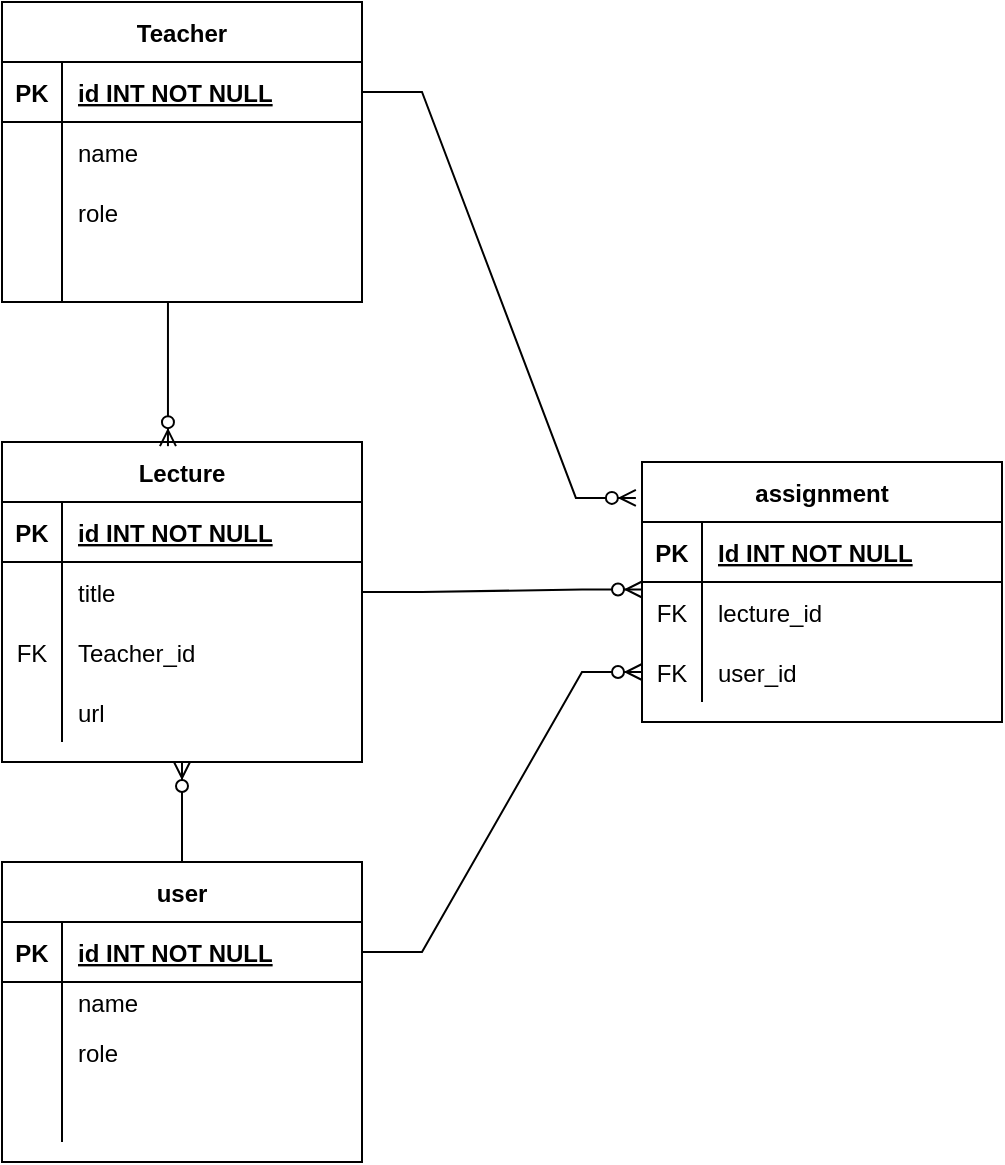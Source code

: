 <mxfile version="20.2.6" type="device"><diagram id="ENrcfHOWEzJU9Li65mCS" name="페이지-1"><mxGraphModel dx="1422" dy="705" grid="1" gridSize="10" guides="1" tooltips="1" connect="1" arrows="1" fold="1" page="1" pageScale="1" pageWidth="827" pageHeight="1169" math="0" shadow="0"><root><mxCell id="0"/><mxCell id="1" parent="0"/><mxCell id="fnV43ao6P0aN96RGr2Mz-2" value="user" style="shape=table;startSize=30;container=1;collapsible=1;childLayout=tableLayout;fixedRows=1;rowLines=0;fontStyle=1;align=center;resizeLast=1;" parent="1" vertex="1"><mxGeometry x="130" y="480" width="180" height="150" as="geometry"/></mxCell><mxCell id="fnV43ao6P0aN96RGr2Mz-3" value="" style="shape=tableRow;horizontal=0;startSize=0;swimlaneHead=0;swimlaneBody=0;fillColor=none;collapsible=0;dropTarget=0;points=[[0,0.5],[1,0.5]];portConstraint=eastwest;top=0;left=0;right=0;bottom=1;" parent="fnV43ao6P0aN96RGr2Mz-2" vertex="1"><mxGeometry y="30" width="180" height="30" as="geometry"/></mxCell><mxCell id="fnV43ao6P0aN96RGr2Mz-4" value="PK" style="shape=partialRectangle;connectable=0;fillColor=none;top=0;left=0;bottom=0;right=0;fontStyle=1;overflow=hidden;" parent="fnV43ao6P0aN96RGr2Mz-3" vertex="1"><mxGeometry width="30" height="30" as="geometry"><mxRectangle width="30" height="30" as="alternateBounds"/></mxGeometry></mxCell><mxCell id="fnV43ao6P0aN96RGr2Mz-5" value="id INT NOT NULL" style="shape=partialRectangle;connectable=0;fillColor=none;top=0;left=0;bottom=0;right=0;align=left;spacingLeft=6;fontStyle=5;overflow=hidden;" parent="fnV43ao6P0aN96RGr2Mz-3" vertex="1"><mxGeometry x="30" width="150" height="30" as="geometry"><mxRectangle width="150" height="30" as="alternateBounds"/></mxGeometry></mxCell><mxCell id="fnV43ao6P0aN96RGr2Mz-6" value="" style="shape=tableRow;horizontal=0;startSize=0;swimlaneHead=0;swimlaneBody=0;fillColor=none;collapsible=0;dropTarget=0;points=[[0,0.5],[1,0.5]];portConstraint=eastwest;top=0;left=0;right=0;bottom=0;" parent="fnV43ao6P0aN96RGr2Mz-2" vertex="1"><mxGeometry y="60" width="180" height="20" as="geometry"/></mxCell><mxCell id="fnV43ao6P0aN96RGr2Mz-7" value="" style="shape=partialRectangle;connectable=0;fillColor=none;top=0;left=0;bottom=0;right=0;editable=1;overflow=hidden;" parent="fnV43ao6P0aN96RGr2Mz-6" vertex="1"><mxGeometry width="30" height="20" as="geometry"><mxRectangle width="30" height="20" as="alternateBounds"/></mxGeometry></mxCell><mxCell id="fnV43ao6P0aN96RGr2Mz-8" value="name" style="shape=partialRectangle;connectable=0;fillColor=none;top=0;left=0;bottom=0;right=0;align=left;spacingLeft=6;overflow=hidden;" parent="fnV43ao6P0aN96RGr2Mz-6" vertex="1"><mxGeometry x="30" width="150" height="20" as="geometry"><mxRectangle width="150" height="20" as="alternateBounds"/></mxGeometry></mxCell><mxCell id="fnV43ao6P0aN96RGr2Mz-9" value="" style="shape=tableRow;horizontal=0;startSize=0;swimlaneHead=0;swimlaneBody=0;fillColor=none;collapsible=0;dropTarget=0;points=[[0,0.5],[1,0.5]];portConstraint=eastwest;top=0;left=0;right=0;bottom=0;" parent="fnV43ao6P0aN96RGr2Mz-2" vertex="1"><mxGeometry y="80" width="180" height="30" as="geometry"/></mxCell><mxCell id="fnV43ao6P0aN96RGr2Mz-10" value="" style="shape=partialRectangle;connectable=0;fillColor=none;top=0;left=0;bottom=0;right=0;editable=1;overflow=hidden;" parent="fnV43ao6P0aN96RGr2Mz-9" vertex="1"><mxGeometry width="30" height="30" as="geometry"><mxRectangle width="30" height="30" as="alternateBounds"/></mxGeometry></mxCell><mxCell id="fnV43ao6P0aN96RGr2Mz-11" value="role" style="shape=partialRectangle;connectable=0;fillColor=none;top=0;left=0;bottom=0;right=0;align=left;spacingLeft=6;overflow=hidden;" parent="fnV43ao6P0aN96RGr2Mz-9" vertex="1"><mxGeometry x="30" width="150" height="30" as="geometry"><mxRectangle width="150" height="30" as="alternateBounds"/></mxGeometry></mxCell><mxCell id="fnV43ao6P0aN96RGr2Mz-12" value="" style="shape=tableRow;horizontal=0;startSize=0;swimlaneHead=0;swimlaneBody=0;fillColor=none;collapsible=0;dropTarget=0;points=[[0,0.5],[1,0.5]];portConstraint=eastwest;top=0;left=0;right=0;bottom=0;" parent="fnV43ao6P0aN96RGr2Mz-2" vertex="1"><mxGeometry y="110" width="180" height="30" as="geometry"/></mxCell><mxCell id="fnV43ao6P0aN96RGr2Mz-13" value="" style="shape=partialRectangle;connectable=0;fillColor=none;top=0;left=0;bottom=0;right=0;editable=1;overflow=hidden;" parent="fnV43ao6P0aN96RGr2Mz-12" vertex="1"><mxGeometry width="30" height="30" as="geometry"><mxRectangle width="30" height="30" as="alternateBounds"/></mxGeometry></mxCell><mxCell id="fnV43ao6P0aN96RGr2Mz-14" value="" style="shape=partialRectangle;connectable=0;fillColor=none;top=0;left=0;bottom=0;right=0;align=left;spacingLeft=6;overflow=hidden;" parent="fnV43ao6P0aN96RGr2Mz-12" vertex="1"><mxGeometry x="30" width="150" height="30" as="geometry"><mxRectangle width="150" height="30" as="alternateBounds"/></mxGeometry></mxCell><mxCell id="fnV43ao6P0aN96RGr2Mz-45" value="assignment" style="shape=table;startSize=30;container=1;collapsible=1;childLayout=tableLayout;fixedRows=1;rowLines=0;fontStyle=1;align=center;resizeLast=1;" parent="1" vertex="1"><mxGeometry x="450" y="280" width="180" height="130" as="geometry"/></mxCell><mxCell id="fnV43ao6P0aN96RGr2Mz-46" value="" style="shape=tableRow;horizontal=0;startSize=0;swimlaneHead=0;swimlaneBody=0;fillColor=none;collapsible=0;dropTarget=0;points=[[0,0.5],[1,0.5]];portConstraint=eastwest;top=0;left=0;right=0;bottom=1;" parent="fnV43ao6P0aN96RGr2Mz-45" vertex="1"><mxGeometry y="30" width="180" height="30" as="geometry"/></mxCell><mxCell id="fnV43ao6P0aN96RGr2Mz-47" value="PK" style="shape=partialRectangle;connectable=0;fillColor=none;top=0;left=0;bottom=0;right=0;fontStyle=1;overflow=hidden;" parent="fnV43ao6P0aN96RGr2Mz-46" vertex="1"><mxGeometry width="30" height="30" as="geometry"><mxRectangle width="30" height="30" as="alternateBounds"/></mxGeometry></mxCell><mxCell id="fnV43ao6P0aN96RGr2Mz-48" value="Id INT NOT NULL" style="shape=partialRectangle;connectable=0;fillColor=none;top=0;left=0;bottom=0;right=0;align=left;spacingLeft=6;fontStyle=5;overflow=hidden;" parent="fnV43ao6P0aN96RGr2Mz-46" vertex="1"><mxGeometry x="30" width="150" height="30" as="geometry"><mxRectangle width="150" height="30" as="alternateBounds"/></mxGeometry></mxCell><mxCell id="fnV43ao6P0aN96RGr2Mz-49" value="" style="shape=tableRow;horizontal=0;startSize=0;swimlaneHead=0;swimlaneBody=0;fillColor=none;collapsible=0;dropTarget=0;points=[[0,0.5],[1,0.5]];portConstraint=eastwest;top=0;left=0;right=0;bottom=0;" parent="fnV43ao6P0aN96RGr2Mz-45" vertex="1"><mxGeometry y="60" width="180" height="30" as="geometry"/></mxCell><mxCell id="fnV43ao6P0aN96RGr2Mz-50" value="FK" style="shape=partialRectangle;connectable=0;fillColor=none;top=0;left=0;bottom=0;right=0;editable=1;overflow=hidden;" parent="fnV43ao6P0aN96RGr2Mz-49" vertex="1"><mxGeometry width="30" height="30" as="geometry"><mxRectangle width="30" height="30" as="alternateBounds"/></mxGeometry></mxCell><mxCell id="fnV43ao6P0aN96RGr2Mz-51" value="lecture_id" style="shape=partialRectangle;connectable=0;fillColor=none;top=0;left=0;bottom=0;right=0;align=left;spacingLeft=6;overflow=hidden;" parent="fnV43ao6P0aN96RGr2Mz-49" vertex="1"><mxGeometry x="30" width="150" height="30" as="geometry"><mxRectangle width="150" height="30" as="alternateBounds"/></mxGeometry></mxCell><mxCell id="fnV43ao6P0aN96RGr2Mz-52" value="" style="shape=tableRow;horizontal=0;startSize=0;swimlaneHead=0;swimlaneBody=0;fillColor=none;collapsible=0;dropTarget=0;points=[[0,0.5],[1,0.5]];portConstraint=eastwest;top=0;left=0;right=0;bottom=0;" parent="fnV43ao6P0aN96RGr2Mz-45" vertex="1"><mxGeometry y="90" width="180" height="30" as="geometry"/></mxCell><mxCell id="fnV43ao6P0aN96RGr2Mz-53" value="FK" style="shape=partialRectangle;connectable=0;fillColor=none;top=0;left=0;bottom=0;right=0;editable=1;overflow=hidden;" parent="fnV43ao6P0aN96RGr2Mz-52" vertex="1"><mxGeometry width="30" height="30" as="geometry"><mxRectangle width="30" height="30" as="alternateBounds"/></mxGeometry></mxCell><mxCell id="fnV43ao6P0aN96RGr2Mz-54" value="user_id" style="shape=partialRectangle;connectable=0;fillColor=none;top=0;left=0;bottom=0;right=0;align=left;spacingLeft=6;overflow=hidden;" parent="fnV43ao6P0aN96RGr2Mz-52" vertex="1"><mxGeometry x="30" width="150" height="30" as="geometry"><mxRectangle width="150" height="30" as="alternateBounds"/></mxGeometry></mxCell><mxCell id="fnV43ao6P0aN96RGr2Mz-58" value="" style="edgeStyle=entityRelationEdgeStyle;fontSize=12;html=1;endArrow=ERzeroToMany;endFill=1;rounded=0;exitX=1;exitY=0.5;exitDx=0;exitDy=0;entryX=0;entryY=0.5;entryDx=0;entryDy=0;" parent="1" source="fnV43ao6P0aN96RGr2Mz-3" target="fnV43ao6P0aN96RGr2Mz-52" edge="1"><mxGeometry width="100" height="100" relative="1" as="geometry"><mxPoint x="314" y="640" as="sourcePoint"/><mxPoint x="414" y="640" as="targetPoint"/></mxGeometry></mxCell><mxCell id="fnV43ao6P0aN96RGr2Mz-86" value="Lecture" style="shape=table;startSize=30;container=1;collapsible=1;childLayout=tableLayout;fixedRows=1;rowLines=0;fontStyle=1;align=center;resizeLast=1;" parent="1" vertex="1"><mxGeometry x="130" y="270" width="180" height="160" as="geometry"/></mxCell><mxCell id="fnV43ao6P0aN96RGr2Mz-87" value="" style="shape=tableRow;horizontal=0;startSize=0;swimlaneHead=0;swimlaneBody=0;fillColor=none;collapsible=0;dropTarget=0;points=[[0,0.5],[1,0.5]];portConstraint=eastwest;top=0;left=0;right=0;bottom=1;" parent="fnV43ao6P0aN96RGr2Mz-86" vertex="1"><mxGeometry y="30" width="180" height="30" as="geometry"/></mxCell><mxCell id="fnV43ao6P0aN96RGr2Mz-88" value="PK" style="shape=partialRectangle;connectable=0;fillColor=none;top=0;left=0;bottom=0;right=0;fontStyle=1;overflow=hidden;" parent="fnV43ao6P0aN96RGr2Mz-87" vertex="1"><mxGeometry width="30" height="30" as="geometry"><mxRectangle width="30" height="30" as="alternateBounds"/></mxGeometry></mxCell><mxCell id="fnV43ao6P0aN96RGr2Mz-89" value="id INT NOT NULL" style="shape=partialRectangle;connectable=0;fillColor=none;top=0;left=0;bottom=0;right=0;align=left;spacingLeft=6;fontStyle=5;overflow=hidden;" parent="fnV43ao6P0aN96RGr2Mz-87" vertex="1"><mxGeometry x="30" width="150" height="30" as="geometry"><mxRectangle width="150" height="30" as="alternateBounds"/></mxGeometry></mxCell><mxCell id="fnV43ao6P0aN96RGr2Mz-90" value="" style="shape=tableRow;horizontal=0;startSize=0;swimlaneHead=0;swimlaneBody=0;fillColor=none;collapsible=0;dropTarget=0;points=[[0,0.5],[1,0.5]];portConstraint=eastwest;top=0;left=0;right=0;bottom=0;" parent="fnV43ao6P0aN96RGr2Mz-86" vertex="1"><mxGeometry y="60" width="180" height="30" as="geometry"/></mxCell><mxCell id="fnV43ao6P0aN96RGr2Mz-91" value="" style="shape=partialRectangle;connectable=0;fillColor=none;top=0;left=0;bottom=0;right=0;editable=1;overflow=hidden;" parent="fnV43ao6P0aN96RGr2Mz-90" vertex="1"><mxGeometry width="30" height="30" as="geometry"><mxRectangle width="30" height="30" as="alternateBounds"/></mxGeometry></mxCell><mxCell id="fnV43ao6P0aN96RGr2Mz-92" value="title" style="shape=partialRectangle;connectable=0;fillColor=none;top=0;left=0;bottom=0;right=0;align=left;spacingLeft=6;overflow=hidden;" parent="fnV43ao6P0aN96RGr2Mz-90" vertex="1"><mxGeometry x="30" width="150" height="30" as="geometry"><mxRectangle width="150" height="30" as="alternateBounds"/></mxGeometry></mxCell><mxCell id="fnV43ao6P0aN96RGr2Mz-93" value="" style="shape=tableRow;horizontal=0;startSize=0;swimlaneHead=0;swimlaneBody=0;fillColor=none;collapsible=0;dropTarget=0;points=[[0,0.5],[1,0.5]];portConstraint=eastwest;top=0;left=0;right=0;bottom=0;" parent="fnV43ao6P0aN96RGr2Mz-86" vertex="1"><mxGeometry y="90" width="180" height="30" as="geometry"/></mxCell><mxCell id="fnV43ao6P0aN96RGr2Mz-94" value="FK" style="shape=partialRectangle;connectable=0;fillColor=none;top=0;left=0;bottom=0;right=0;editable=1;overflow=hidden;" parent="fnV43ao6P0aN96RGr2Mz-93" vertex="1"><mxGeometry width="30" height="30" as="geometry"><mxRectangle width="30" height="30" as="alternateBounds"/></mxGeometry></mxCell><mxCell id="fnV43ao6P0aN96RGr2Mz-95" value="Teacher_id" style="shape=partialRectangle;connectable=0;fillColor=none;top=0;left=0;bottom=0;right=0;align=left;spacingLeft=6;overflow=hidden;" parent="fnV43ao6P0aN96RGr2Mz-93" vertex="1"><mxGeometry x="30" width="150" height="30" as="geometry"><mxRectangle width="150" height="30" as="alternateBounds"/></mxGeometry></mxCell><mxCell id="fnV43ao6P0aN96RGr2Mz-96" value="" style="shape=tableRow;horizontal=0;startSize=0;swimlaneHead=0;swimlaneBody=0;fillColor=none;collapsible=0;dropTarget=0;points=[[0,0.5],[1,0.5]];portConstraint=eastwest;top=0;left=0;right=0;bottom=0;" parent="fnV43ao6P0aN96RGr2Mz-86" vertex="1"><mxGeometry y="120" width="180" height="30" as="geometry"/></mxCell><mxCell id="fnV43ao6P0aN96RGr2Mz-97" value="" style="shape=partialRectangle;connectable=0;fillColor=none;top=0;left=0;bottom=0;right=0;editable=1;overflow=hidden;" parent="fnV43ao6P0aN96RGr2Mz-96" vertex="1"><mxGeometry width="30" height="30" as="geometry"><mxRectangle width="30" height="30" as="alternateBounds"/></mxGeometry></mxCell><mxCell id="fnV43ao6P0aN96RGr2Mz-98" value="url" style="shape=partialRectangle;connectable=0;fillColor=none;top=0;left=0;bottom=0;right=0;align=left;spacingLeft=6;overflow=hidden;" parent="fnV43ao6P0aN96RGr2Mz-96" vertex="1"><mxGeometry x="30" width="150" height="30" as="geometry"><mxRectangle width="150" height="30" as="alternateBounds"/></mxGeometry></mxCell><mxCell id="fnV43ao6P0aN96RGr2Mz-104" value="" style="edgeStyle=entityRelationEdgeStyle;fontSize=12;html=1;endArrow=ERzeroToMany;endFill=1;rounded=0;exitX=1;exitY=0.5;exitDx=0;exitDy=0;entryX=0;entryY=0.125;entryDx=0;entryDy=0;entryPerimeter=0;" parent="1" source="fnV43ao6P0aN96RGr2Mz-90" target="fnV43ao6P0aN96RGr2Mz-49" edge="1"><mxGeometry width="100" height="100" relative="1" as="geometry"><mxPoint x="210" y="310" as="sourcePoint"/><mxPoint x="330" y="470" as="targetPoint"/></mxGeometry></mxCell><mxCell id="fnV43ao6P0aN96RGr2Mz-107" value="Teacher" style="shape=table;startSize=30;container=1;collapsible=1;childLayout=tableLayout;fixedRows=1;rowLines=0;fontStyle=1;align=center;resizeLast=1;" parent="1" vertex="1"><mxGeometry x="130" y="50" width="180" height="150" as="geometry"/></mxCell><mxCell id="fnV43ao6P0aN96RGr2Mz-108" value="" style="shape=tableRow;horizontal=0;startSize=0;swimlaneHead=0;swimlaneBody=0;fillColor=none;collapsible=0;dropTarget=0;points=[[0,0.5],[1,0.5]];portConstraint=eastwest;top=0;left=0;right=0;bottom=1;" parent="fnV43ao6P0aN96RGr2Mz-107" vertex="1"><mxGeometry y="30" width="180" height="30" as="geometry"/></mxCell><mxCell id="fnV43ao6P0aN96RGr2Mz-109" value="PK" style="shape=partialRectangle;connectable=0;fillColor=none;top=0;left=0;bottom=0;right=0;fontStyle=1;overflow=hidden;" parent="fnV43ao6P0aN96RGr2Mz-108" vertex="1"><mxGeometry width="30" height="30" as="geometry"><mxRectangle width="30" height="30" as="alternateBounds"/></mxGeometry></mxCell><mxCell id="fnV43ao6P0aN96RGr2Mz-110" value="id INT NOT NULL" style="shape=partialRectangle;connectable=0;fillColor=none;top=0;left=0;bottom=0;right=0;align=left;spacingLeft=6;fontStyle=5;overflow=hidden;" parent="fnV43ao6P0aN96RGr2Mz-108" vertex="1"><mxGeometry x="30" width="150" height="30" as="geometry"><mxRectangle width="150" height="30" as="alternateBounds"/></mxGeometry></mxCell><mxCell id="fnV43ao6P0aN96RGr2Mz-111" value="" style="shape=tableRow;horizontal=0;startSize=0;swimlaneHead=0;swimlaneBody=0;fillColor=none;collapsible=0;dropTarget=0;points=[[0,0.5],[1,0.5]];portConstraint=eastwest;top=0;left=0;right=0;bottom=0;" parent="fnV43ao6P0aN96RGr2Mz-107" vertex="1"><mxGeometry y="60" width="180" height="30" as="geometry"/></mxCell><mxCell id="fnV43ao6P0aN96RGr2Mz-112" value="" style="shape=partialRectangle;connectable=0;fillColor=none;top=0;left=0;bottom=0;right=0;editable=1;overflow=hidden;" parent="fnV43ao6P0aN96RGr2Mz-111" vertex="1"><mxGeometry width="30" height="30" as="geometry"><mxRectangle width="30" height="30" as="alternateBounds"/></mxGeometry></mxCell><mxCell id="fnV43ao6P0aN96RGr2Mz-113" value="name" style="shape=partialRectangle;connectable=0;fillColor=none;top=0;left=0;bottom=0;right=0;align=left;spacingLeft=6;overflow=hidden;" parent="fnV43ao6P0aN96RGr2Mz-111" vertex="1"><mxGeometry x="30" width="150" height="30" as="geometry"><mxRectangle width="150" height="30" as="alternateBounds"/></mxGeometry></mxCell><mxCell id="fnV43ao6P0aN96RGr2Mz-114" value="" style="shape=tableRow;horizontal=0;startSize=0;swimlaneHead=0;swimlaneBody=0;fillColor=none;collapsible=0;dropTarget=0;points=[[0,0.5],[1,0.5]];portConstraint=eastwest;top=0;left=0;right=0;bottom=0;" parent="fnV43ao6P0aN96RGr2Mz-107" vertex="1"><mxGeometry y="90" width="180" height="30" as="geometry"/></mxCell><mxCell id="fnV43ao6P0aN96RGr2Mz-115" value="" style="shape=partialRectangle;connectable=0;fillColor=none;top=0;left=0;bottom=0;right=0;editable=1;overflow=hidden;" parent="fnV43ao6P0aN96RGr2Mz-114" vertex="1"><mxGeometry width="30" height="30" as="geometry"><mxRectangle width="30" height="30" as="alternateBounds"/></mxGeometry></mxCell><mxCell id="fnV43ao6P0aN96RGr2Mz-116" value="role" style="shape=partialRectangle;connectable=0;fillColor=none;top=0;left=0;bottom=0;right=0;align=left;spacingLeft=6;overflow=hidden;" parent="fnV43ao6P0aN96RGr2Mz-114" vertex="1"><mxGeometry x="30" width="150" height="30" as="geometry"><mxRectangle width="150" height="30" as="alternateBounds"/></mxGeometry></mxCell><mxCell id="fnV43ao6P0aN96RGr2Mz-117" value="" style="shape=tableRow;horizontal=0;startSize=0;swimlaneHead=0;swimlaneBody=0;fillColor=none;collapsible=0;dropTarget=0;points=[[0,0.5],[1,0.5]];portConstraint=eastwest;top=0;left=0;right=0;bottom=0;" parent="fnV43ao6P0aN96RGr2Mz-107" vertex="1"><mxGeometry y="120" width="180" height="30" as="geometry"/></mxCell><mxCell id="fnV43ao6P0aN96RGr2Mz-118" value="" style="shape=partialRectangle;connectable=0;fillColor=none;top=0;left=0;bottom=0;right=0;editable=1;overflow=hidden;" parent="fnV43ao6P0aN96RGr2Mz-117" vertex="1"><mxGeometry width="30" height="30" as="geometry"><mxRectangle width="30" height="30" as="alternateBounds"/></mxGeometry></mxCell><mxCell id="fnV43ao6P0aN96RGr2Mz-119" value="" style="shape=partialRectangle;connectable=0;fillColor=none;top=0;left=0;bottom=0;right=0;align=left;spacingLeft=6;overflow=hidden;" parent="fnV43ao6P0aN96RGr2Mz-117" vertex="1"><mxGeometry x="30" width="150" height="30" as="geometry"><mxRectangle width="150" height="30" as="alternateBounds"/></mxGeometry></mxCell><mxCell id="fnV43ao6P0aN96RGr2Mz-120" value="" style="edgeStyle=entityRelationEdgeStyle;fontSize=12;html=1;endArrow=ERzeroToMany;endFill=1;rounded=0;exitX=1;exitY=0.5;exitDx=0;exitDy=0;entryX=-0.017;entryY=0.138;entryDx=0;entryDy=0;entryPerimeter=0;" parent="1" source="fnV43ao6P0aN96RGr2Mz-108" target="fnV43ao6P0aN96RGr2Mz-45" edge="1"><mxGeometry width="100" height="100" relative="1" as="geometry"><mxPoint x="380" y="230" as="sourcePoint"/><mxPoint x="480" y="130" as="targetPoint"/></mxGeometry></mxCell><mxCell id="fnV43ao6P0aN96RGr2Mz-121" value="" style="fontSize=12;html=1;endArrow=ERzeroToMany;endFill=1;rounded=0;exitX=0.5;exitY=0;exitDx=0;exitDy=0;" parent="1" source="fnV43ao6P0aN96RGr2Mz-2" edge="1"><mxGeometry width="100" height="100" relative="1" as="geometry"><mxPoint x="219.5" y="470" as="sourcePoint"/><mxPoint x="220" y="430" as="targetPoint"/><Array as="points"/></mxGeometry></mxCell><mxCell id="fnV43ao6P0aN96RGr2Mz-122" value="" style="fontSize=12;html=1;endArrow=ERzeroToMany;endFill=1;rounded=0;exitX=0.461;exitY=1;exitDx=0;exitDy=0;jumpSize=6;exitPerimeter=0;entryX=0.461;entryY=0.013;entryDx=0;entryDy=0;entryPerimeter=0;" parent="1" source="fnV43ao6P0aN96RGr2Mz-117" target="fnV43ao6P0aN96RGr2Mz-86" edge="1"><mxGeometry width="100" height="100" relative="1" as="geometry"><mxPoint x="20" y="230" as="sourcePoint"/><mxPoint x="213" y="270" as="targetPoint"/><Array as="points"/></mxGeometry></mxCell></root></mxGraphModel></diagram></mxfile>